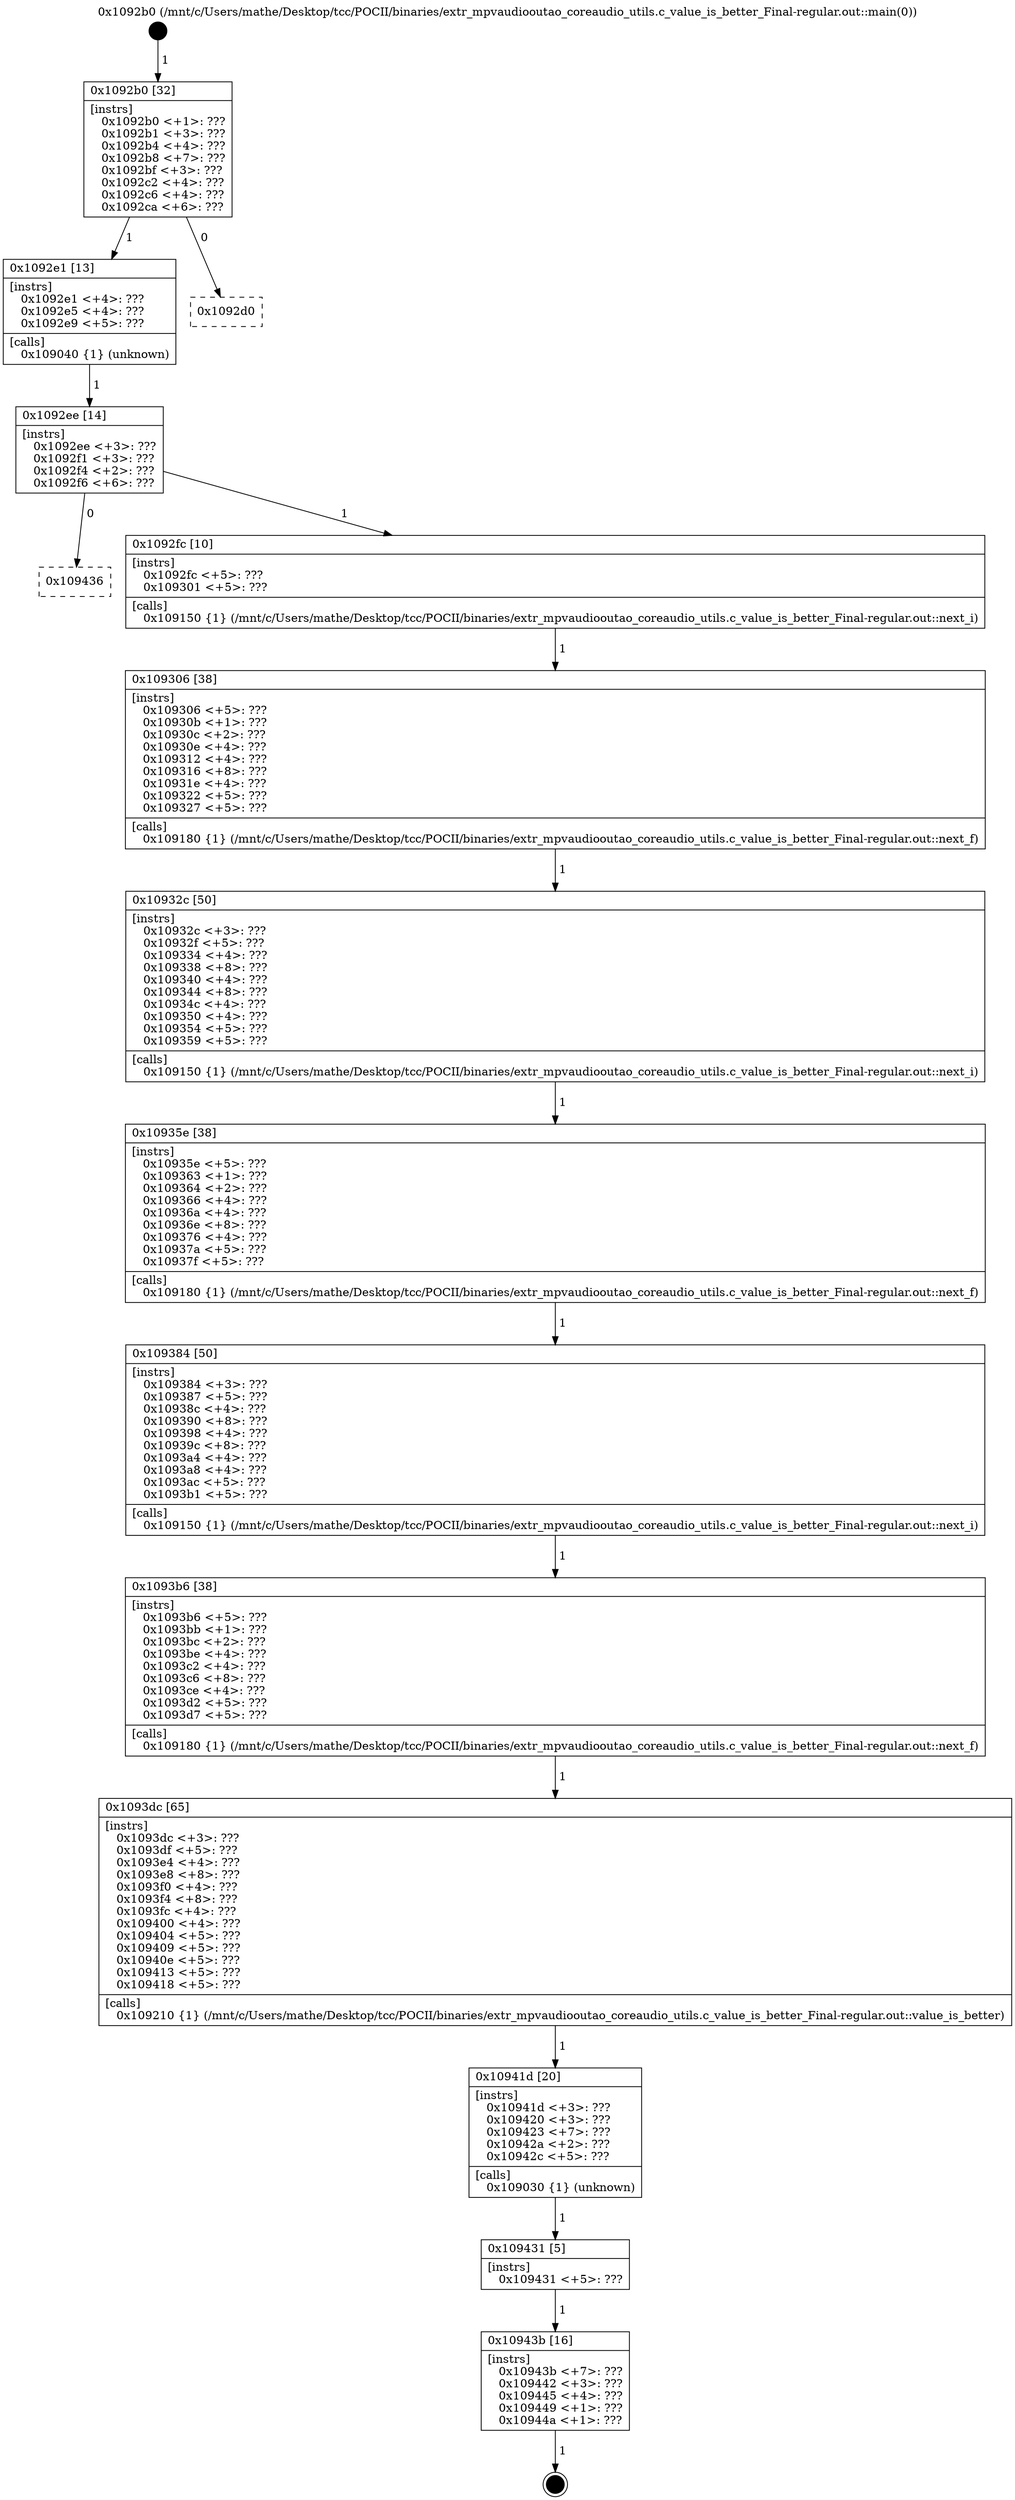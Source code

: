 digraph "0x1092b0" {
  label = "0x1092b0 (/mnt/c/Users/mathe/Desktop/tcc/POCII/binaries/extr_mpvaudiooutao_coreaudio_utils.c_value_is_better_Final-regular.out::main(0))"
  labelloc = "t"
  node[shape=record]

  Entry [label="",width=0.3,height=0.3,shape=circle,fillcolor=black,style=filled]
  "0x1092b0" [label="{
     0x1092b0 [32]\l
     | [instrs]\l
     &nbsp;&nbsp;0x1092b0 \<+1\>: ???\l
     &nbsp;&nbsp;0x1092b1 \<+3\>: ???\l
     &nbsp;&nbsp;0x1092b4 \<+4\>: ???\l
     &nbsp;&nbsp;0x1092b8 \<+7\>: ???\l
     &nbsp;&nbsp;0x1092bf \<+3\>: ???\l
     &nbsp;&nbsp;0x1092c2 \<+4\>: ???\l
     &nbsp;&nbsp;0x1092c6 \<+4\>: ???\l
     &nbsp;&nbsp;0x1092ca \<+6\>: ???\l
  }"]
  "0x1092e1" [label="{
     0x1092e1 [13]\l
     | [instrs]\l
     &nbsp;&nbsp;0x1092e1 \<+4\>: ???\l
     &nbsp;&nbsp;0x1092e5 \<+4\>: ???\l
     &nbsp;&nbsp;0x1092e9 \<+5\>: ???\l
     | [calls]\l
     &nbsp;&nbsp;0x109040 \{1\} (unknown)\l
  }"]
  "0x1092d0" [label="{
     0x1092d0\l
  }", style=dashed]
  "0x1092ee" [label="{
     0x1092ee [14]\l
     | [instrs]\l
     &nbsp;&nbsp;0x1092ee \<+3\>: ???\l
     &nbsp;&nbsp;0x1092f1 \<+3\>: ???\l
     &nbsp;&nbsp;0x1092f4 \<+2\>: ???\l
     &nbsp;&nbsp;0x1092f6 \<+6\>: ???\l
  }"]
  "0x109436" [label="{
     0x109436\l
  }", style=dashed]
  "0x1092fc" [label="{
     0x1092fc [10]\l
     | [instrs]\l
     &nbsp;&nbsp;0x1092fc \<+5\>: ???\l
     &nbsp;&nbsp;0x109301 \<+5\>: ???\l
     | [calls]\l
     &nbsp;&nbsp;0x109150 \{1\} (/mnt/c/Users/mathe/Desktop/tcc/POCII/binaries/extr_mpvaudiooutao_coreaudio_utils.c_value_is_better_Final-regular.out::next_i)\l
  }"]
  Exit [label="",width=0.3,height=0.3,shape=circle,fillcolor=black,style=filled,peripheries=2]
  "0x109306" [label="{
     0x109306 [38]\l
     | [instrs]\l
     &nbsp;&nbsp;0x109306 \<+5\>: ???\l
     &nbsp;&nbsp;0x10930b \<+1\>: ???\l
     &nbsp;&nbsp;0x10930c \<+2\>: ???\l
     &nbsp;&nbsp;0x10930e \<+4\>: ???\l
     &nbsp;&nbsp;0x109312 \<+4\>: ???\l
     &nbsp;&nbsp;0x109316 \<+8\>: ???\l
     &nbsp;&nbsp;0x10931e \<+4\>: ???\l
     &nbsp;&nbsp;0x109322 \<+5\>: ???\l
     &nbsp;&nbsp;0x109327 \<+5\>: ???\l
     | [calls]\l
     &nbsp;&nbsp;0x109180 \{1\} (/mnt/c/Users/mathe/Desktop/tcc/POCII/binaries/extr_mpvaudiooutao_coreaudio_utils.c_value_is_better_Final-regular.out::next_f)\l
  }"]
  "0x10932c" [label="{
     0x10932c [50]\l
     | [instrs]\l
     &nbsp;&nbsp;0x10932c \<+3\>: ???\l
     &nbsp;&nbsp;0x10932f \<+5\>: ???\l
     &nbsp;&nbsp;0x109334 \<+4\>: ???\l
     &nbsp;&nbsp;0x109338 \<+8\>: ???\l
     &nbsp;&nbsp;0x109340 \<+4\>: ???\l
     &nbsp;&nbsp;0x109344 \<+8\>: ???\l
     &nbsp;&nbsp;0x10934c \<+4\>: ???\l
     &nbsp;&nbsp;0x109350 \<+4\>: ???\l
     &nbsp;&nbsp;0x109354 \<+5\>: ???\l
     &nbsp;&nbsp;0x109359 \<+5\>: ???\l
     | [calls]\l
     &nbsp;&nbsp;0x109150 \{1\} (/mnt/c/Users/mathe/Desktop/tcc/POCII/binaries/extr_mpvaudiooutao_coreaudio_utils.c_value_is_better_Final-regular.out::next_i)\l
  }"]
  "0x10935e" [label="{
     0x10935e [38]\l
     | [instrs]\l
     &nbsp;&nbsp;0x10935e \<+5\>: ???\l
     &nbsp;&nbsp;0x109363 \<+1\>: ???\l
     &nbsp;&nbsp;0x109364 \<+2\>: ???\l
     &nbsp;&nbsp;0x109366 \<+4\>: ???\l
     &nbsp;&nbsp;0x10936a \<+4\>: ???\l
     &nbsp;&nbsp;0x10936e \<+8\>: ???\l
     &nbsp;&nbsp;0x109376 \<+4\>: ???\l
     &nbsp;&nbsp;0x10937a \<+5\>: ???\l
     &nbsp;&nbsp;0x10937f \<+5\>: ???\l
     | [calls]\l
     &nbsp;&nbsp;0x109180 \{1\} (/mnt/c/Users/mathe/Desktop/tcc/POCII/binaries/extr_mpvaudiooutao_coreaudio_utils.c_value_is_better_Final-regular.out::next_f)\l
  }"]
  "0x109384" [label="{
     0x109384 [50]\l
     | [instrs]\l
     &nbsp;&nbsp;0x109384 \<+3\>: ???\l
     &nbsp;&nbsp;0x109387 \<+5\>: ???\l
     &nbsp;&nbsp;0x10938c \<+4\>: ???\l
     &nbsp;&nbsp;0x109390 \<+8\>: ???\l
     &nbsp;&nbsp;0x109398 \<+4\>: ???\l
     &nbsp;&nbsp;0x10939c \<+8\>: ???\l
     &nbsp;&nbsp;0x1093a4 \<+4\>: ???\l
     &nbsp;&nbsp;0x1093a8 \<+4\>: ???\l
     &nbsp;&nbsp;0x1093ac \<+5\>: ???\l
     &nbsp;&nbsp;0x1093b1 \<+5\>: ???\l
     | [calls]\l
     &nbsp;&nbsp;0x109150 \{1\} (/mnt/c/Users/mathe/Desktop/tcc/POCII/binaries/extr_mpvaudiooutao_coreaudio_utils.c_value_is_better_Final-regular.out::next_i)\l
  }"]
  "0x1093b6" [label="{
     0x1093b6 [38]\l
     | [instrs]\l
     &nbsp;&nbsp;0x1093b6 \<+5\>: ???\l
     &nbsp;&nbsp;0x1093bb \<+1\>: ???\l
     &nbsp;&nbsp;0x1093bc \<+2\>: ???\l
     &nbsp;&nbsp;0x1093be \<+4\>: ???\l
     &nbsp;&nbsp;0x1093c2 \<+4\>: ???\l
     &nbsp;&nbsp;0x1093c6 \<+8\>: ???\l
     &nbsp;&nbsp;0x1093ce \<+4\>: ???\l
     &nbsp;&nbsp;0x1093d2 \<+5\>: ???\l
     &nbsp;&nbsp;0x1093d7 \<+5\>: ???\l
     | [calls]\l
     &nbsp;&nbsp;0x109180 \{1\} (/mnt/c/Users/mathe/Desktop/tcc/POCII/binaries/extr_mpvaudiooutao_coreaudio_utils.c_value_is_better_Final-regular.out::next_f)\l
  }"]
  "0x1093dc" [label="{
     0x1093dc [65]\l
     | [instrs]\l
     &nbsp;&nbsp;0x1093dc \<+3\>: ???\l
     &nbsp;&nbsp;0x1093df \<+5\>: ???\l
     &nbsp;&nbsp;0x1093e4 \<+4\>: ???\l
     &nbsp;&nbsp;0x1093e8 \<+8\>: ???\l
     &nbsp;&nbsp;0x1093f0 \<+4\>: ???\l
     &nbsp;&nbsp;0x1093f4 \<+8\>: ???\l
     &nbsp;&nbsp;0x1093fc \<+4\>: ???\l
     &nbsp;&nbsp;0x109400 \<+4\>: ???\l
     &nbsp;&nbsp;0x109404 \<+5\>: ???\l
     &nbsp;&nbsp;0x109409 \<+5\>: ???\l
     &nbsp;&nbsp;0x10940e \<+5\>: ???\l
     &nbsp;&nbsp;0x109413 \<+5\>: ???\l
     &nbsp;&nbsp;0x109418 \<+5\>: ???\l
     | [calls]\l
     &nbsp;&nbsp;0x109210 \{1\} (/mnt/c/Users/mathe/Desktop/tcc/POCII/binaries/extr_mpvaudiooutao_coreaudio_utils.c_value_is_better_Final-regular.out::value_is_better)\l
  }"]
  "0x10941d" [label="{
     0x10941d [20]\l
     | [instrs]\l
     &nbsp;&nbsp;0x10941d \<+3\>: ???\l
     &nbsp;&nbsp;0x109420 \<+3\>: ???\l
     &nbsp;&nbsp;0x109423 \<+7\>: ???\l
     &nbsp;&nbsp;0x10942a \<+2\>: ???\l
     &nbsp;&nbsp;0x10942c \<+5\>: ???\l
     | [calls]\l
     &nbsp;&nbsp;0x109030 \{1\} (unknown)\l
  }"]
  "0x109431" [label="{
     0x109431 [5]\l
     | [instrs]\l
     &nbsp;&nbsp;0x109431 \<+5\>: ???\l
  }"]
  "0x10943b" [label="{
     0x10943b [16]\l
     | [instrs]\l
     &nbsp;&nbsp;0x10943b \<+7\>: ???\l
     &nbsp;&nbsp;0x109442 \<+3\>: ???\l
     &nbsp;&nbsp;0x109445 \<+4\>: ???\l
     &nbsp;&nbsp;0x109449 \<+1\>: ???\l
     &nbsp;&nbsp;0x10944a \<+1\>: ???\l
  }"]
  Entry -> "0x1092b0" [label=" 1"]
  "0x1092b0" -> "0x1092e1" [label=" 1"]
  "0x1092b0" -> "0x1092d0" [label=" 0"]
  "0x1092e1" -> "0x1092ee" [label=" 1"]
  "0x1092ee" -> "0x109436" [label=" 0"]
  "0x1092ee" -> "0x1092fc" [label=" 1"]
  "0x10943b" -> Exit [label=" 1"]
  "0x1092fc" -> "0x109306" [label=" 1"]
  "0x109306" -> "0x10932c" [label=" 1"]
  "0x10932c" -> "0x10935e" [label=" 1"]
  "0x10935e" -> "0x109384" [label=" 1"]
  "0x109384" -> "0x1093b6" [label=" 1"]
  "0x1093b6" -> "0x1093dc" [label=" 1"]
  "0x1093dc" -> "0x10941d" [label=" 1"]
  "0x10941d" -> "0x109431" [label=" 1"]
  "0x109431" -> "0x10943b" [label=" 1"]
}
